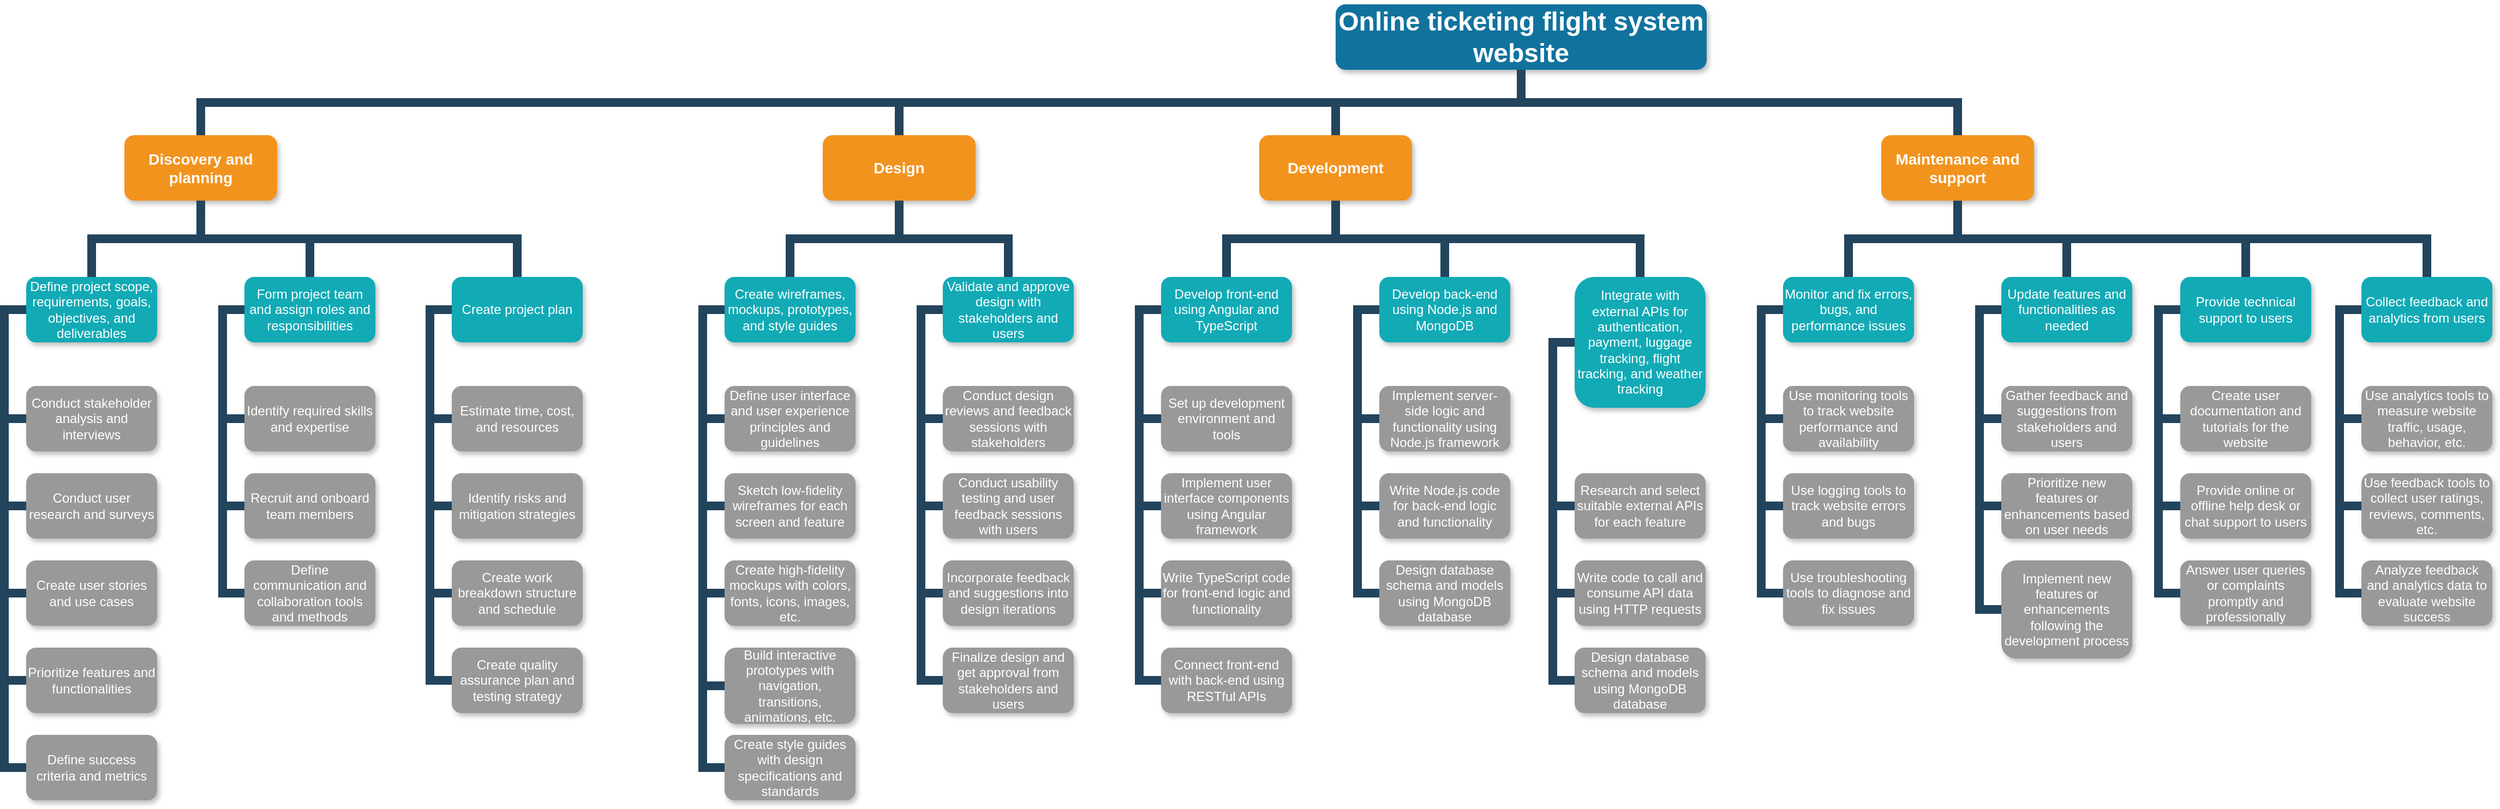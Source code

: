 <mxfile version="21.5.0" type="github">
  <diagram name="Page-1" id="64c3da0e-402f-94eb-ee01-a36477274f13">
    <mxGraphModel dx="1518" dy="679" grid="1" gridSize="10" guides="1" tooltips="1" connect="1" arrows="1" fold="1" page="1" pageScale="1" pageWidth="1169" pageHeight="826" background="none" math="0" shadow="0">
      <root>
        <mxCell id="0" />
        <mxCell id="1" parent="0" />
        <mxCell id="2" value="Online ticketing flight system website" style="whiteSpace=wrap;rounded=1;shadow=1;fillColor=#10739E;strokeColor=none;fontColor=#FFFFFF;fontStyle=1;fontSize=24" parent="1" vertex="1">
          <mxGeometry x="1250" y="48" width="340" height="60" as="geometry" />
        </mxCell>
        <mxCell id="3" value="Discovery and planning" style="whiteSpace=wrap;rounded=1;fillColor=#F2931E;strokeColor=none;shadow=1;fontColor=#FFFFFF;fontStyle=1;fontSize=14" parent="1" vertex="1">
          <mxGeometry x="140" y="168.0" width="140" height="60" as="geometry" />
        </mxCell>
        <mxCell id="4" value="Design" style="whiteSpace=wrap;rounded=1;fillColor=#F2931E;strokeColor=none;shadow=1;fontColor=#FFFFFF;fontStyle=1;fontSize=14" parent="1" vertex="1">
          <mxGeometry x="780" y="168.0" width="140" height="60" as="geometry" />
        </mxCell>
        <mxCell id="6" value="Development" style="whiteSpace=wrap;rounded=1;fillColor=#F2931E;strokeColor=none;shadow=1;fontColor=#FFFFFF;fontStyle=1;fontSize=14" parent="1" vertex="1">
          <mxGeometry x="1180" y="168.0" width="140" height="60" as="geometry" />
        </mxCell>
        <mxCell id="7" value="Maintenance and support" style="whiteSpace=wrap;rounded=1;fillColor=#F2931E;strokeColor=none;shadow=1;fontColor=#FFFFFF;fontStyle=1;fontSize=14" parent="1" vertex="1">
          <mxGeometry x="1750" y="168.0" width="140" height="60" as="geometry" />
        </mxCell>
        <mxCell id="10" value="Define project scope, requirements, goals, objectives, and deliverables" style="whiteSpace=wrap;rounded=1;fillColor=#12AAB5;strokeColor=none;shadow=1;fontColor=#FFFFFF;" parent="1" vertex="1">
          <mxGeometry x="50" y="298.0" width="120" height="60" as="geometry" />
        </mxCell>
        <mxCell id="12" value="Form project team and assign roles and responsibilities" style="whiteSpace=wrap;rounded=1;fillColor=#12AAB5;strokeColor=none;shadow=1;fontColor=#FFFFFF;" parent="1" vertex="1">
          <mxGeometry x="250" y="298.0" width="120" height="60" as="geometry" />
        </mxCell>
        <mxCell id="23" value="Conduct stakeholder analysis and interviews" style="whiteSpace=wrap;rounded=1;fillColor=#999999;strokeColor=none;shadow=1;fontColor=#FFFFFF;fontStyle=0" parent="1" vertex="1">
          <mxGeometry x="50.0" y="398.0" width="120" height="60" as="geometry" />
        </mxCell>
        <mxCell id="24" value="Conduct user research and surveys" style="whiteSpace=wrap;rounded=1;fillColor=#999999;strokeColor=none;shadow=1;fontColor=#FFFFFF;fontStyle=0" parent="1" vertex="1">
          <mxGeometry x="50.0" y="478.0" width="120" height="60" as="geometry" />
        </mxCell>
        <mxCell id="25" value="Create user stories and use cases" style="whiteSpace=wrap;rounded=1;fillColor=#999999;strokeColor=none;shadow=1;fontColor=#FFFFFF;fontStyle=0" parent="1" vertex="1">
          <mxGeometry x="50.0" y="558.0" width="120" height="60" as="geometry" />
        </mxCell>
        <mxCell id="26" value="Prioritize features and functionalities" style="whiteSpace=wrap;rounded=1;fillColor=#999999;strokeColor=none;shadow=1;fontColor=#FFFFFF;fontStyle=0" parent="1" vertex="1">
          <mxGeometry x="50.0" y="638.0" width="120" height="60" as="geometry" />
        </mxCell>
        <mxCell id="27" value="Define success criteria and metrics" style="whiteSpace=wrap;rounded=1;fillColor=#999999;strokeColor=none;shadow=1;fontColor=#FFFFFF;fontStyle=0" parent="1" vertex="1">
          <mxGeometry x="50.0" y="718.0" width="120" height="60" as="geometry" />
        </mxCell>
        <mxCell id="38" value="Identify required skills and expertise" style="whiteSpace=wrap;rounded=1;fillColor=#999999;strokeColor=none;shadow=1;fontColor=#FFFFFF;fontStyle=0" parent="1" vertex="1">
          <mxGeometry x="250.0" y="398.0" width="120" height="60" as="geometry" />
        </mxCell>
        <mxCell id="39" value="Recruit and onboard team members" style="whiteSpace=wrap;rounded=1;fillColor=#999999;strokeColor=none;shadow=1;fontColor=#FFFFFF;fontStyle=0" parent="1" vertex="1">
          <mxGeometry x="250.0" y="478.0" width="120" height="60" as="geometry" />
        </mxCell>
        <mxCell id="40" value="Define communication and collaboration tools and methods" style="whiteSpace=wrap;rounded=1;fillColor=#999999;strokeColor=none;shadow=1;fontColor=#FFFFFF;fontStyle=0" parent="1" vertex="1">
          <mxGeometry x="250.0" y="558.0" width="120" height="60" as="geometry" />
        </mxCell>
        <mxCell id="43" value="Create wireframes, mockups, prototypes, and style guides" style="whiteSpace=wrap;rounded=1;fillColor=#12AAB5;strokeColor=none;shadow=1;fontColor=#FFFFFF;" parent="1" vertex="1">
          <mxGeometry x="690.0" y="298.0" width="120" height="60" as="geometry" />
        </mxCell>
        <mxCell id="44" value="Validate and approve design with stakeholders and users" style="whiteSpace=wrap;rounded=1;fillColor=#12AAB5;strokeColor=none;shadow=1;fontColor=#FFFFFF;" parent="1" vertex="1">
          <mxGeometry x="890.0" y="298.0" width="120" height="60" as="geometry" />
        </mxCell>
        <mxCell id="45" value="Define user interface and user experience principles and guidelines" style="whiteSpace=wrap;rounded=1;fillColor=#999999;strokeColor=none;shadow=1;fontColor=#FFFFFF;fontStyle=0" parent="1" vertex="1">
          <mxGeometry x="690.0" y="398.0" width="120" height="60" as="geometry" />
        </mxCell>
        <mxCell id="46" value="Sketch low-fidelity wireframes for each screen and feature" style="whiteSpace=wrap;rounded=1;fillColor=#999999;strokeColor=none;shadow=1;fontColor=#FFFFFF;fontStyle=0" parent="1" vertex="1">
          <mxGeometry x="690.0" y="478.0" width="120" height="60" as="geometry" />
        </mxCell>
        <mxCell id="47" value="Create high-fidelity mockups with colors, fonts, icons, images, etc." style="whiteSpace=wrap;rounded=1;fillColor=#999999;strokeColor=none;shadow=1;fontColor=#FFFFFF;fontStyle=0" parent="1" vertex="1">
          <mxGeometry x="690.0" y="558.0" width="120" height="60" as="geometry" />
        </mxCell>
        <mxCell id="48" value="Build interactive prototypes with navigation, transitions, animations, etc." style="whiteSpace=wrap;rounded=1;fillColor=#999999;strokeColor=none;shadow=1;fontColor=#FFFFFF;fontStyle=0" parent="1" vertex="1">
          <mxGeometry x="690" y="638" width="120" height="70" as="geometry" />
        </mxCell>
        <mxCell id="49" value="Create style guides with design specifications and standards" style="whiteSpace=wrap;rounded=1;fillColor=#999999;strokeColor=none;shadow=1;fontColor=#FFFFFF;fontStyle=0" parent="1" vertex="1">
          <mxGeometry x="690.0" y="718.0" width="120" height="60" as="geometry" />
        </mxCell>
        <mxCell id="50" value="Conduct design reviews and feedback sessions with stakeholders" style="whiteSpace=wrap;rounded=1;fillColor=#999999;strokeColor=none;shadow=1;fontColor=#FFFFFF;fontStyle=0" parent="1" vertex="1">
          <mxGeometry x="890.0" y="398.0" width="120" height="60" as="geometry" />
        </mxCell>
        <mxCell id="51" value="Conduct usability testing and user feedback sessions with users" style="whiteSpace=wrap;rounded=1;fillColor=#999999;strokeColor=none;shadow=1;fontColor=#FFFFFF;fontStyle=0" parent="1" vertex="1">
          <mxGeometry x="890.0" y="478.0" width="120" height="60" as="geometry" />
        </mxCell>
        <mxCell id="52" value="Incorporate feedback and suggestions into design iterations" style="whiteSpace=wrap;rounded=1;fillColor=#999999;strokeColor=none;shadow=1;fontColor=#FFFFFF;fontStyle=0" parent="1" vertex="1">
          <mxGeometry x="890.0" y="558.0" width="120" height="60" as="geometry" />
        </mxCell>
        <mxCell id="53" value="Finalize design and get approval from stakeholders and users" style="whiteSpace=wrap;rounded=1;fillColor=#999999;strokeColor=none;shadow=1;fontColor=#FFFFFF;fontStyle=0" parent="1" vertex="1">
          <mxGeometry x="890.0" y="638.0" width="120" height="60" as="geometry" />
        </mxCell>
        <mxCell id="103" value="" style="edgeStyle=elbowEdgeStyle;elbow=vertical;rounded=0;fontColor=#000000;endArrow=none;endFill=0;strokeWidth=8;strokeColor=#23445D;" parent="1" source="3" target="10" edge="1">
          <mxGeometry width="100" height="100" relative="1" as="geometry">
            <mxPoint y="288" as="sourcePoint" />
            <mxPoint x="100" y="188" as="targetPoint" />
          </mxGeometry>
        </mxCell>
        <mxCell id="104" value="" style="edgeStyle=elbowEdgeStyle;elbow=vertical;rounded=0;fontColor=#000000;endArrow=none;endFill=0;strokeWidth=8;strokeColor=#23445D;" parent="1" source="3" target="12" edge="1">
          <mxGeometry width="100" height="100" relative="1" as="geometry">
            <mxPoint x="340" y="288" as="sourcePoint" />
            <mxPoint x="440" y="188" as="targetPoint" />
          </mxGeometry>
        </mxCell>
        <mxCell id="105" value="" style="edgeStyle=elbowEdgeStyle;elbow=horizontal;rounded=0;fontColor=#000000;endArrow=none;endFill=0;strokeWidth=8;strokeColor=#23445D;" parent="1" source="10" target="23" edge="1">
          <mxGeometry width="100" height="100" relative="1" as="geometry">
            <mxPoint x="-10" y="478" as="sourcePoint" />
            <mxPoint x="90" y="378" as="targetPoint" />
            <Array as="points">
              <mxPoint x="30" y="378" />
            </Array>
          </mxGeometry>
        </mxCell>
        <mxCell id="106" value="" style="edgeStyle=elbowEdgeStyle;elbow=horizontal;rounded=0;fontColor=#000000;endArrow=none;endFill=0;strokeWidth=8;strokeColor=#23445D;" parent="1" source="10" target="24" edge="1">
          <mxGeometry width="100" height="100" relative="1" as="geometry">
            <mxPoint x="60" y="338" as="sourcePoint" />
            <mxPoint x="60" y="438" as="targetPoint" />
            <Array as="points">
              <mxPoint x="30" y="398" />
            </Array>
          </mxGeometry>
        </mxCell>
        <mxCell id="107" value="" style="edgeStyle=elbowEdgeStyle;elbow=horizontal;rounded=0;fontColor=#000000;endArrow=none;endFill=0;strokeWidth=8;strokeColor=#23445D;" parent="1" source="10" target="27" edge="1">
          <mxGeometry width="100" height="100" relative="1" as="geometry">
            <mxPoint x="60" y="338" as="sourcePoint" />
            <mxPoint x="60" y="438" as="targetPoint" />
            <Array as="points">
              <mxPoint x="30" y="538" />
            </Array>
          </mxGeometry>
        </mxCell>
        <mxCell id="109" value="" style="edgeStyle=elbowEdgeStyle;elbow=horizontal;rounded=0;fontColor=#000000;endArrow=none;endFill=0;strokeWidth=8;strokeColor=#23445D;" parent="1" source="10" target="26" edge="1">
          <mxGeometry width="100" height="100" relative="1" as="geometry">
            <mxPoint x="80" y="358" as="sourcePoint" />
            <mxPoint x="80" y="458" as="targetPoint" />
            <Array as="points">
              <mxPoint x="30" y="408" />
            </Array>
          </mxGeometry>
        </mxCell>
        <mxCell id="110" value="" style="edgeStyle=elbowEdgeStyle;elbow=horizontal;rounded=0;fontColor=#000000;endArrow=none;endFill=0;strokeWidth=8;strokeColor=#23445D;" parent="1" source="10" target="25" edge="1">
          <mxGeometry width="100" height="100" relative="1" as="geometry">
            <mxPoint x="90" y="368" as="sourcePoint" />
            <mxPoint x="90" y="468" as="targetPoint" />
            <Array as="points">
              <mxPoint x="30" y="428" />
            </Array>
          </mxGeometry>
        </mxCell>
        <mxCell id="111" value="" style="edgeStyle=elbowEdgeStyle;elbow=horizontal;rounded=0;fontColor=#000000;endArrow=none;endFill=0;strokeWidth=8;strokeColor=#23445D;" parent="1" target="38" edge="1">
          <mxGeometry width="100" height="100" relative="1" as="geometry">
            <mxPoint x="240" y="328.0" as="sourcePoint" />
            <mxPoint x="240" y="428.0" as="targetPoint" />
            <Array as="points">
              <mxPoint x="230" y="378" />
            </Array>
          </mxGeometry>
        </mxCell>
        <mxCell id="112" value="" style="edgeStyle=elbowEdgeStyle;elbow=horizontal;rounded=0;fontColor=#000000;endArrow=none;endFill=0;strokeWidth=8;strokeColor=#23445D;" parent="1" source="12" target="39" edge="1">
          <mxGeometry width="100" height="100" relative="1" as="geometry">
            <mxPoint x="240" y="328.0" as="sourcePoint" />
            <mxPoint x="240" y="508.0" as="targetPoint" />
            <Array as="points">
              <mxPoint x="230" y="418" />
            </Array>
          </mxGeometry>
        </mxCell>
        <mxCell id="115" value="" style="edgeStyle=elbowEdgeStyle;elbow=horizontal;rounded=0;fontColor=#000000;endArrow=none;endFill=0;strokeWidth=8;strokeColor=#23445D;" parent="1" source="12" target="40" edge="1">
          <mxGeometry width="100" height="100" relative="1" as="geometry">
            <mxPoint x="240" y="328.0" as="sourcePoint" />
            <mxPoint x="240" y="588.0" as="targetPoint" />
            <Array as="points">
              <mxPoint x="230" y="458" />
            </Array>
          </mxGeometry>
        </mxCell>
        <mxCell id="116" value="" style="edgeStyle=elbowEdgeStyle;elbow=vertical;rounded=0;fontColor=#000000;endArrow=none;endFill=0;strokeWidth=8;strokeColor=#23445D;" parent="1" source="4" target="43" edge="1">
          <mxGeometry width="100" height="100" relative="1" as="geometry">
            <mxPoint x="490" y="238.0" as="sourcePoint" />
            <mxPoint x="390" y="308" as="targetPoint" />
          </mxGeometry>
        </mxCell>
        <mxCell id="117" value="" style="edgeStyle=elbowEdgeStyle;elbow=vertical;rounded=0;fontColor=#000000;endArrow=none;endFill=0;strokeWidth=8;strokeColor=#23445D;" parent="1" source="4" target="44" edge="1">
          <mxGeometry width="100" height="100" relative="1" as="geometry">
            <mxPoint x="490" y="238.0" as="sourcePoint" />
            <mxPoint x="590" y="308" as="targetPoint" />
          </mxGeometry>
        </mxCell>
        <mxCell id="118" value="" style="edgeStyle=elbowEdgeStyle;elbow=horizontal;rounded=0;fontColor=#000000;endArrow=none;endFill=0;strokeWidth=8;strokeColor=#23445D;" parent="1" source="43" target="45" edge="1">
          <mxGeometry width="100" height="100" relative="1" as="geometry">
            <mxPoint x="670" y="328.0" as="sourcePoint" />
            <mxPoint x="680.0" y="428" as="targetPoint" />
            <Array as="points">
              <mxPoint x="670" y="378" />
            </Array>
          </mxGeometry>
        </mxCell>
        <mxCell id="119" value="" style="edgeStyle=elbowEdgeStyle;elbow=horizontal;rounded=0;fontColor=#000000;endArrow=none;endFill=0;strokeWidth=8;strokeColor=#23445D;" parent="1" source="43" target="46" edge="1">
          <mxGeometry width="100" height="100" relative="1" as="geometry">
            <mxPoint x="680" y="328" as="sourcePoint" />
            <mxPoint x="680.0" y="508" as="targetPoint" />
            <Array as="points">
              <mxPoint x="670" y="418" />
            </Array>
          </mxGeometry>
        </mxCell>
        <mxCell id="120" value="" style="edgeStyle=elbowEdgeStyle;elbow=horizontal;rounded=0;fontColor=#000000;endArrow=none;endFill=0;strokeWidth=8;strokeColor=#23445D;" parent="1" source="43" target="49" edge="1">
          <mxGeometry width="100" height="100" relative="1" as="geometry">
            <mxPoint x="680" y="328" as="sourcePoint" />
            <mxPoint x="680" y="748" as="targetPoint" />
            <Array as="points">
              <mxPoint x="670" y="548" />
            </Array>
          </mxGeometry>
        </mxCell>
        <mxCell id="121" value="" style="edgeStyle=elbowEdgeStyle;elbow=horizontal;rounded=0;fontColor=#000000;endArrow=none;endFill=0;strokeWidth=8;strokeColor=#23445D;" parent="1" source="43" target="48" edge="1">
          <mxGeometry width="100" height="100" relative="1" as="geometry">
            <mxPoint x="680" y="328" as="sourcePoint" />
            <mxPoint x="680" y="668" as="targetPoint" />
            <Array as="points">
              <mxPoint x="670" y="498" />
            </Array>
          </mxGeometry>
        </mxCell>
        <mxCell id="122" value="" style="edgeStyle=elbowEdgeStyle;elbow=horizontal;rounded=0;fontColor=#000000;endArrow=none;endFill=0;strokeWidth=8;strokeColor=#23445D;" parent="1" source="43" target="47" edge="1">
          <mxGeometry width="100" height="100" relative="1" as="geometry">
            <mxPoint x="680" y="328" as="sourcePoint" />
            <mxPoint x="680.0" y="588" as="targetPoint" />
            <Array as="points">
              <mxPoint x="670" y="468" />
            </Array>
          </mxGeometry>
        </mxCell>
        <mxCell id="123" value="" style="edgeStyle=elbowEdgeStyle;elbow=horizontal;rounded=0;fontColor=#000000;endArrow=none;endFill=0;strokeWidth=8;strokeColor=#23445D;" parent="1" source="44" target="50" edge="1">
          <mxGeometry width="100" height="100" relative="1" as="geometry">
            <mxPoint x="860" y="328.0" as="sourcePoint" />
            <mxPoint x="870.0" y="428" as="targetPoint" />
            <Array as="points">
              <mxPoint x="870" y="378" />
            </Array>
          </mxGeometry>
        </mxCell>
        <mxCell id="124" value="" style="edgeStyle=elbowEdgeStyle;elbow=horizontal;rounded=0;fontColor=#000000;endArrow=none;endFill=0;strokeWidth=8;strokeColor=#23445D;" parent="1" source="44" target="51" edge="1">
          <mxGeometry width="100" height="100" relative="1" as="geometry">
            <mxPoint x="870" y="328" as="sourcePoint" />
            <mxPoint x="870.0" y="508" as="targetPoint" />
            <Array as="points">
              <mxPoint x="870" y="418" />
            </Array>
          </mxGeometry>
        </mxCell>
        <mxCell id="126" value="" style="edgeStyle=elbowEdgeStyle;elbow=horizontal;rounded=0;fontColor=#000000;endArrow=none;endFill=0;strokeWidth=8;strokeColor=#23445D;" parent="1" source="44" target="53" edge="1">
          <mxGeometry width="100" height="100" relative="1" as="geometry">
            <mxPoint x="870" y="328" as="sourcePoint" />
            <mxPoint x="870" y="668" as="targetPoint" />
            <Array as="points">
              <mxPoint x="870" y="498" />
            </Array>
          </mxGeometry>
        </mxCell>
        <mxCell id="127" value="" style="edgeStyle=elbowEdgeStyle;elbow=horizontal;rounded=0;fontColor=#000000;endArrow=none;endFill=0;strokeWidth=8;strokeColor=#23445D;" parent="1" source="44" target="52" edge="1">
          <mxGeometry width="100" height="100" relative="1" as="geometry">
            <mxPoint x="870" y="328" as="sourcePoint" />
            <mxPoint x="870.0" y="588" as="targetPoint" />
            <Array as="points">
              <mxPoint x="870" y="468" />
            </Array>
          </mxGeometry>
        </mxCell>
        <mxCell id="133" value="Develop front-end using Angular and TypeScript" style="whiteSpace=wrap;rounded=1;fillColor=#12AAB5;strokeColor=none;shadow=1;fontColor=#FFFFFF;" parent="1" vertex="1">
          <mxGeometry x="1090.0" y="298.0" width="120" height="60" as="geometry" />
        </mxCell>
        <mxCell id="134" value="Develop back-end using Node.js and MongoDB" style="whiteSpace=wrap;rounded=1;fillColor=#12AAB5;strokeColor=none;shadow=1;fontColor=#FFFFFF;" parent="1" vertex="1">
          <mxGeometry x="1290.0" y="298.0" width="120" height="60" as="geometry" />
        </mxCell>
        <mxCell id="135" value="Set up development environment and tools" style="whiteSpace=wrap;rounded=1;fillColor=#999999;strokeColor=none;shadow=1;fontColor=#FFFFFF;fontStyle=0" parent="1" vertex="1">
          <mxGeometry x="1090.0" y="398.0" width="120" height="60" as="geometry" />
        </mxCell>
        <mxCell id="136" value="Implement user interface components using Angular framework" style="whiteSpace=wrap;rounded=1;fillColor=#999999;strokeColor=none;shadow=1;fontColor=#FFFFFF;fontStyle=0" parent="1" vertex="1">
          <mxGeometry x="1090" y="478.0" width="120" height="60" as="geometry" />
        </mxCell>
        <mxCell id="137" value="Write TypeScript code for front-end logic and functionality" style="whiteSpace=wrap;rounded=1;fillColor=#999999;strokeColor=none;shadow=1;fontColor=#FFFFFF;fontStyle=0" parent="1" vertex="1">
          <mxGeometry x="1090.0" y="558.0" width="120" height="60" as="geometry" />
        </mxCell>
        <mxCell id="138" value="Connect front-end with back-end using RESTful APIs" style="whiteSpace=wrap;rounded=1;fillColor=#999999;strokeColor=none;shadow=1;fontColor=#FFFFFF;fontStyle=0" parent="1" vertex="1">
          <mxGeometry x="1090" y="638.0" width="120" height="60" as="geometry" />
        </mxCell>
        <mxCell id="140" value="Implement server-side logic and functionality using Node.js framework" style="whiteSpace=wrap;rounded=1;fillColor=#999999;strokeColor=none;shadow=1;fontColor=#FFFFFF;fontStyle=0" parent="1" vertex="1">
          <mxGeometry x="1290.0" y="398.0" width="120" height="60" as="geometry" />
        </mxCell>
        <mxCell id="141" value="Write Node.js code for back-end logic and functionality" style="whiteSpace=wrap;rounded=1;fillColor=#999999;strokeColor=none;shadow=1;fontColor=#FFFFFF;fontStyle=0" parent="1" vertex="1">
          <mxGeometry x="1290.0" y="478.0" width="120" height="60" as="geometry" />
        </mxCell>
        <mxCell id="142" value="Design database schema and models using MongoDB database" style="whiteSpace=wrap;rounded=1;fillColor=#999999;strokeColor=none;shadow=1;fontColor=#FFFFFF;fontStyle=0" parent="1" vertex="1">
          <mxGeometry x="1290.0" y="558.0" width="120" height="60" as="geometry" />
        </mxCell>
        <mxCell id="145" value="" style="edgeStyle=elbowEdgeStyle;elbow=horizontal;rounded=0;fontColor=#000000;endArrow=none;endFill=0;strokeWidth=8;strokeColor=#23445D;" parent="1" source="133" target="135" edge="1">
          <mxGeometry width="100" height="100" relative="1" as="geometry">
            <mxPoint x="1070" y="328.0" as="sourcePoint" />
            <mxPoint x="1080.0" y="428" as="targetPoint" />
            <Array as="points">
              <mxPoint x="1070" y="378" />
            </Array>
          </mxGeometry>
        </mxCell>
        <mxCell id="146" value="" style="edgeStyle=elbowEdgeStyle;elbow=horizontal;rounded=0;fontColor=#000000;endArrow=none;endFill=0;strokeWidth=8;strokeColor=#23445D;" parent="1" source="133" target="136" edge="1">
          <mxGeometry width="100" height="100" relative="1" as="geometry">
            <mxPoint x="1080" y="328" as="sourcePoint" />
            <mxPoint x="1080.0" y="508" as="targetPoint" />
            <Array as="points">
              <mxPoint x="1070" y="418" />
            </Array>
          </mxGeometry>
        </mxCell>
        <mxCell id="148" value="" style="edgeStyle=elbowEdgeStyle;elbow=horizontal;rounded=0;fontColor=#000000;endArrow=none;endFill=0;strokeWidth=8;strokeColor=#23445D;" parent="1" source="133" target="138" edge="1">
          <mxGeometry width="100" height="100" relative="1" as="geometry">
            <mxPoint x="1080" y="328" as="sourcePoint" />
            <mxPoint x="1080" y="668" as="targetPoint" />
            <Array as="points">
              <mxPoint x="1070" y="498" />
            </Array>
          </mxGeometry>
        </mxCell>
        <mxCell id="149" value="" style="edgeStyle=elbowEdgeStyle;elbow=horizontal;rounded=0;fontColor=#000000;endArrow=none;endFill=0;strokeWidth=8;strokeColor=#23445D;" parent="1" source="133" target="137" edge="1">
          <mxGeometry width="100" height="100" relative="1" as="geometry">
            <mxPoint x="1080" y="328" as="sourcePoint" />
            <mxPoint x="1080.0" y="588" as="targetPoint" />
            <Array as="points">
              <mxPoint x="1070" y="468" />
            </Array>
          </mxGeometry>
        </mxCell>
        <mxCell id="150" value="" style="edgeStyle=elbowEdgeStyle;elbow=horizontal;rounded=0;fontColor=#000000;endArrow=none;endFill=0;strokeWidth=8;strokeColor=#23445D;" parent="1" source="134" target="140" edge="1">
          <mxGeometry width="100" height="100" relative="1" as="geometry">
            <mxPoint x="1260" y="328.0" as="sourcePoint" />
            <mxPoint x="1270.0" y="428" as="targetPoint" />
            <Array as="points">
              <mxPoint x="1270" y="378" />
            </Array>
          </mxGeometry>
        </mxCell>
        <mxCell id="151" value="" style="edgeStyle=elbowEdgeStyle;elbow=horizontal;rounded=0;fontColor=#000000;endArrow=none;endFill=0;strokeWidth=8;strokeColor=#23445D;" parent="1" source="134" target="141" edge="1">
          <mxGeometry width="100" height="100" relative="1" as="geometry">
            <mxPoint x="1270" y="328" as="sourcePoint" />
            <mxPoint x="1270.0" y="508" as="targetPoint" />
            <Array as="points">
              <mxPoint x="1270" y="418" />
            </Array>
          </mxGeometry>
        </mxCell>
        <mxCell id="154" value="" style="edgeStyle=elbowEdgeStyle;elbow=horizontal;rounded=0;fontColor=#000000;endArrow=none;endFill=0;strokeWidth=8;strokeColor=#23445D;" parent="1" source="134" target="142" edge="1">
          <mxGeometry width="100" height="100" relative="1" as="geometry">
            <mxPoint x="1270" y="328" as="sourcePoint" />
            <mxPoint x="1270.0" y="588" as="targetPoint" />
            <Array as="points">
              <mxPoint x="1270" y="468" />
            </Array>
          </mxGeometry>
        </mxCell>
        <mxCell id="155" value="Monitor and fix errors, bugs, and performance issues" style="whiteSpace=wrap;rounded=1;fillColor=#12AAB5;strokeColor=none;shadow=1;fontColor=#FFFFFF;" parent="1" vertex="1">
          <mxGeometry x="1660.0" y="298.0" width="120" height="60" as="geometry" />
        </mxCell>
        <mxCell id="156" value="Update features and functionalities as needed" style="whiteSpace=wrap;rounded=1;fillColor=#12AAB5;strokeColor=none;shadow=1;fontColor=#FFFFFF;" parent="1" vertex="1">
          <mxGeometry x="1860.0" y="298.0" width="120" height="60" as="geometry" />
        </mxCell>
        <mxCell id="157" value="Use monitoring tools to track website performance and availability" style="whiteSpace=wrap;rounded=1;fillColor=#999999;strokeColor=none;shadow=1;fontColor=#FFFFFF;fontStyle=0" parent="1" vertex="1">
          <mxGeometry x="1660.0" y="398.0" width="120" height="60" as="geometry" />
        </mxCell>
        <mxCell id="158" value="Use logging tools to track website errors and bugs" style="whiteSpace=wrap;rounded=1;fillColor=#999999;strokeColor=none;shadow=1;fontColor=#FFFFFF;fontStyle=0" parent="1" vertex="1">
          <mxGeometry x="1660" y="478.0" width="120" height="60" as="geometry" />
        </mxCell>
        <mxCell id="159" value="Use troubleshooting tools to diagnose and fix issues" style="whiteSpace=wrap;rounded=1;fillColor=#999999;strokeColor=none;shadow=1;fontColor=#FFFFFF;fontStyle=0" parent="1" vertex="1">
          <mxGeometry x="1660.0" y="558.0" width="120" height="60" as="geometry" />
        </mxCell>
        <mxCell id="162" value="Gather feedback and suggestions from stakeholders and users" style="whiteSpace=wrap;rounded=1;fillColor=#999999;strokeColor=none;shadow=1;fontColor=#FFFFFF;fontStyle=0" parent="1" vertex="1">
          <mxGeometry x="1860.0" y="398.0" width="120" height="60" as="geometry" />
        </mxCell>
        <mxCell id="163" value="Prioritize new features or enhancements based on user needs" style="whiteSpace=wrap;rounded=1;fillColor=#999999;strokeColor=none;shadow=1;fontColor=#FFFFFF;fontStyle=0" parent="1" vertex="1">
          <mxGeometry x="1860.0" y="478.0" width="120" height="60" as="geometry" />
        </mxCell>
        <mxCell id="164" value="Implement new features or enhancements following the development process" style="whiteSpace=wrap;rounded=1;fillColor=#999999;strokeColor=none;shadow=1;fontColor=#FFFFFF;fontStyle=0" parent="1" vertex="1">
          <mxGeometry x="1860" y="558" width="120" height="90" as="geometry" />
        </mxCell>
        <mxCell id="167" value="" style="edgeStyle=elbowEdgeStyle;elbow=horizontal;rounded=0;fontColor=#000000;endArrow=none;endFill=0;strokeWidth=8;strokeColor=#23445D;" parent="1" source="155" target="157" edge="1">
          <mxGeometry width="100" height="100" relative="1" as="geometry">
            <mxPoint x="1640" y="328.0" as="sourcePoint" />
            <mxPoint x="1650.0" y="428.0" as="targetPoint" />
            <Array as="points">
              <mxPoint x="1640" y="378.0" />
            </Array>
          </mxGeometry>
        </mxCell>
        <mxCell id="168" value="" style="edgeStyle=elbowEdgeStyle;elbow=horizontal;rounded=0;fontColor=#000000;endArrow=none;endFill=0;strokeWidth=8;strokeColor=#23445D;" parent="1" source="155" target="158" edge="1">
          <mxGeometry width="100" height="100" relative="1" as="geometry">
            <mxPoint x="1650" y="328.0" as="sourcePoint" />
            <mxPoint x="1650.0" y="508.0" as="targetPoint" />
            <Array as="points">
              <mxPoint x="1640" y="418.0" />
            </Array>
          </mxGeometry>
        </mxCell>
        <mxCell id="171" value="" style="edgeStyle=elbowEdgeStyle;elbow=horizontal;rounded=0;fontColor=#000000;endArrow=none;endFill=0;strokeWidth=8;strokeColor=#23445D;" parent="1" source="155" target="159" edge="1">
          <mxGeometry width="100" height="100" relative="1" as="geometry">
            <mxPoint x="1650" y="328.0" as="sourcePoint" />
            <mxPoint x="1650.0" y="588.0" as="targetPoint" />
            <Array as="points">
              <mxPoint x="1640" y="468.0" />
            </Array>
          </mxGeometry>
        </mxCell>
        <mxCell id="172" value="" style="edgeStyle=elbowEdgeStyle;elbow=horizontal;rounded=0;fontColor=#000000;endArrow=none;endFill=0;strokeWidth=8;strokeColor=#23445D;" parent="1" source="156" target="162" edge="1">
          <mxGeometry width="100" height="100" relative="1" as="geometry">
            <mxPoint x="1830" y="328.0" as="sourcePoint" />
            <mxPoint x="1840.0" y="428.0" as="targetPoint" />
            <Array as="points">
              <mxPoint x="1840" y="378.0" />
            </Array>
          </mxGeometry>
        </mxCell>
        <mxCell id="173" value="" style="edgeStyle=elbowEdgeStyle;elbow=horizontal;rounded=0;fontColor=#000000;endArrow=none;endFill=0;strokeWidth=8;strokeColor=#23445D;" parent="1" source="156" target="163" edge="1">
          <mxGeometry width="100" height="100" relative="1" as="geometry">
            <mxPoint x="1840" y="328.0" as="sourcePoint" />
            <mxPoint x="1840.0" y="508.0" as="targetPoint" />
            <Array as="points">
              <mxPoint x="1840" y="418.0" />
            </Array>
          </mxGeometry>
        </mxCell>
        <mxCell id="176" value="" style="edgeStyle=elbowEdgeStyle;elbow=horizontal;rounded=0;fontColor=#000000;endArrow=none;endFill=0;strokeWidth=8;strokeColor=#23445D;" parent="1" source="156" target="164" edge="1">
          <mxGeometry width="100" height="100" relative="1" as="geometry">
            <mxPoint x="1840" y="328.0" as="sourcePoint" />
            <mxPoint x="1840.0" y="588.0" as="targetPoint" />
            <Array as="points">
              <mxPoint x="1840" y="468.0" />
            </Array>
          </mxGeometry>
        </mxCell>
        <mxCell id="221" value="" style="edgeStyle=elbowEdgeStyle;elbow=vertical;rounded=0;fontColor=#000000;endArrow=none;endFill=0;strokeWidth=8;strokeColor=#23445D;" parent="1" source="6" target="133" edge="1">
          <mxGeometry width="100" height="100" relative="1" as="geometry">
            <mxPoint x="1060" y="268" as="sourcePoint" />
            <mxPoint x="1160" y="168" as="targetPoint" />
          </mxGeometry>
        </mxCell>
        <mxCell id="222" value="" style="edgeStyle=elbowEdgeStyle;elbow=vertical;rounded=0;fontColor=#000000;endArrow=none;endFill=0;strokeWidth=8;strokeColor=#23445D;" parent="1" source="6" target="134" edge="1">
          <mxGeometry width="100" height="100" relative="1" as="geometry">
            <mxPoint x="1310" y="278" as="sourcePoint" />
            <mxPoint x="1410" y="178" as="targetPoint" />
          </mxGeometry>
        </mxCell>
        <mxCell id="223" value="" style="edgeStyle=elbowEdgeStyle;elbow=vertical;rounded=0;fontColor=#000000;endArrow=none;endFill=0;strokeWidth=8;strokeColor=#23445D;" parent="1" source="7" target="155" edge="1">
          <mxGeometry width="100" height="100" relative="1" as="geometry">
            <mxPoint x="1820" y="298" as="sourcePoint" />
            <mxPoint x="1720" y="188" as="targetPoint" />
          </mxGeometry>
        </mxCell>
        <mxCell id="224" value="" style="edgeStyle=elbowEdgeStyle;elbow=vertical;rounded=0;fontColor=#000000;endArrow=none;endFill=0;strokeWidth=8;strokeColor=#23445D;" parent="1" source="7" target="156" edge="1">
          <mxGeometry width="100" height="100" relative="1" as="geometry">
            <mxPoint x="1910" y="288" as="sourcePoint" />
            <mxPoint x="2010" y="188" as="targetPoint" />
          </mxGeometry>
        </mxCell>
        <mxCell id="229" value="" style="edgeStyle=elbowEdgeStyle;elbow=vertical;rounded=0;fontColor=#000000;endArrow=none;endFill=0;strokeWidth=8;strokeColor=#23445D;" parent="1" source="2" target="3" edge="1">
          <mxGeometry width="100" height="100" relative="1" as="geometry">
            <mxPoint x="790" y="138" as="sourcePoint" />
            <mxPoint x="890" y="38" as="targetPoint" />
          </mxGeometry>
        </mxCell>
        <mxCell id="230" value="" style="edgeStyle=elbowEdgeStyle;elbow=vertical;rounded=0;fontColor=#000000;endArrow=none;endFill=0;strokeWidth=8;strokeColor=#23445D;" parent="1" source="2" target="4" edge="1">
          <mxGeometry width="100" height="100" relative="1" as="geometry">
            <mxPoint x="800" y="148" as="sourcePoint" />
            <mxPoint x="900" y="48" as="targetPoint" />
          </mxGeometry>
        </mxCell>
        <mxCell id="231" value="" style="edgeStyle=elbowEdgeStyle;elbow=vertical;rounded=0;fontColor=#000000;endArrow=none;endFill=0;strokeWidth=8;strokeColor=#23445D;" parent="1" source="2" target="6" edge="1">
          <mxGeometry width="100" height="100" relative="1" as="geometry">
            <mxPoint x="810" y="158" as="sourcePoint" />
            <mxPoint x="910" y="58" as="targetPoint" />
          </mxGeometry>
        </mxCell>
        <mxCell id="232" value="" style="edgeStyle=elbowEdgeStyle;elbow=vertical;rounded=0;fontColor=#000000;endArrow=none;endFill=0;strokeWidth=8;strokeColor=#23445D;" parent="1" source="2" target="7" edge="1">
          <mxGeometry width="100" height="100" relative="1" as="geometry">
            <mxPoint x="820" y="168" as="sourcePoint" />
            <mxPoint x="920" y="68" as="targetPoint" />
          </mxGeometry>
        </mxCell>
        <mxCell id="mHlKdOslawolav47LWe9-241" value="Create project plan" style="whiteSpace=wrap;rounded=1;fillColor=#12AAB5;strokeColor=none;shadow=1;fontColor=#FFFFFF;" vertex="1" parent="1">
          <mxGeometry x="440" y="298.0" width="120" height="60" as="geometry" />
        </mxCell>
        <mxCell id="mHlKdOslawolav47LWe9-242" value="Estimate time, cost, and resources" style="whiteSpace=wrap;rounded=1;fillColor=#999999;strokeColor=none;shadow=1;fontColor=#FFFFFF;fontStyle=0" vertex="1" parent="1">
          <mxGeometry x="440.0" y="398.0" width="120" height="60" as="geometry" />
        </mxCell>
        <mxCell id="mHlKdOslawolav47LWe9-243" value="Identify risks and mitigation strategies" style="whiteSpace=wrap;rounded=1;fillColor=#999999;strokeColor=none;shadow=1;fontColor=#FFFFFF;fontStyle=0" vertex="1" parent="1">
          <mxGeometry x="440.0" y="478.0" width="120" height="60" as="geometry" />
        </mxCell>
        <mxCell id="mHlKdOslawolav47LWe9-244" value="Create work breakdown structure and schedule" style="whiteSpace=wrap;rounded=1;fillColor=#999999;strokeColor=none;shadow=1;fontColor=#FFFFFF;fontStyle=0" vertex="1" parent="1">
          <mxGeometry x="440.0" y="558.0" width="120" height="60" as="geometry" />
        </mxCell>
        <mxCell id="mHlKdOslawolav47LWe9-245" value="Create quality assurance plan and testing strategy" style="whiteSpace=wrap;rounded=1;fillColor=#999999;strokeColor=none;shadow=1;fontColor=#FFFFFF;fontStyle=0" vertex="1" parent="1">
          <mxGeometry x="440.0" y="638.0" width="120" height="60" as="geometry" />
        </mxCell>
        <mxCell id="mHlKdOslawolav47LWe9-247" value="" style="edgeStyle=elbowEdgeStyle;elbow=horizontal;rounded=0;fontColor=#000000;endArrow=none;endFill=0;strokeWidth=8;strokeColor=#23445D;" edge="1" parent="1" source="mHlKdOslawolav47LWe9-241" target="mHlKdOslawolav47LWe9-242">
          <mxGeometry width="100" height="100" relative="1" as="geometry">
            <mxPoint x="380" y="478" as="sourcePoint" />
            <mxPoint x="480" y="378" as="targetPoint" />
            <Array as="points">
              <mxPoint x="420" y="378" />
            </Array>
          </mxGeometry>
        </mxCell>
        <mxCell id="mHlKdOslawolav47LWe9-248" value="" style="edgeStyle=elbowEdgeStyle;elbow=horizontal;rounded=0;fontColor=#000000;endArrow=none;endFill=0;strokeWidth=8;strokeColor=#23445D;" edge="1" parent="1" source="mHlKdOslawolav47LWe9-241" target="mHlKdOslawolav47LWe9-243">
          <mxGeometry width="100" height="100" relative="1" as="geometry">
            <mxPoint x="450" y="338" as="sourcePoint" />
            <mxPoint x="450" y="438" as="targetPoint" />
            <Array as="points">
              <mxPoint x="420" y="398" />
            </Array>
          </mxGeometry>
        </mxCell>
        <mxCell id="mHlKdOslawolav47LWe9-250" value="" style="edgeStyle=elbowEdgeStyle;elbow=horizontal;rounded=0;fontColor=#000000;endArrow=none;endFill=0;strokeWidth=8;strokeColor=#23445D;" edge="1" parent="1" source="mHlKdOslawolav47LWe9-241" target="mHlKdOslawolav47LWe9-245">
          <mxGeometry width="100" height="100" relative="1" as="geometry">
            <mxPoint x="470" y="358" as="sourcePoint" />
            <mxPoint x="470" y="458" as="targetPoint" />
            <Array as="points">
              <mxPoint x="420" y="408" />
            </Array>
          </mxGeometry>
        </mxCell>
        <mxCell id="mHlKdOslawolav47LWe9-251" value="" style="edgeStyle=elbowEdgeStyle;elbow=horizontal;rounded=0;fontColor=#000000;endArrow=none;endFill=0;strokeWidth=8;strokeColor=#23445D;" edge="1" parent="1" source="mHlKdOslawolav47LWe9-241" target="mHlKdOslawolav47LWe9-244">
          <mxGeometry width="100" height="100" relative="1" as="geometry">
            <mxPoint x="480" y="368" as="sourcePoint" />
            <mxPoint x="480" y="468" as="targetPoint" />
            <Array as="points">
              <mxPoint x="420" y="428" />
            </Array>
          </mxGeometry>
        </mxCell>
        <mxCell id="mHlKdOslawolav47LWe9-253" value="" style="edgeStyle=elbowEdgeStyle;elbow=vertical;rounded=0;fontColor=#000000;endArrow=none;endFill=0;strokeWidth=8;strokeColor=#23445D;entryX=0.5;entryY=0;entryDx=0;entryDy=0;" edge="1" parent="1" target="mHlKdOslawolav47LWe9-241">
          <mxGeometry width="100" height="100" relative="1" as="geometry">
            <mxPoint x="210" y="228" as="sourcePoint" />
            <mxPoint x="310" y="298" as="targetPoint" />
          </mxGeometry>
        </mxCell>
        <mxCell id="mHlKdOslawolav47LWe9-255" value="Integrate with external APIs for authentication, payment, luggage tracking, flight tracking, and weather tracking" style="whiteSpace=wrap;rounded=1;fillColor=#12AAB5;strokeColor=none;shadow=1;fontColor=#FFFFFF;" vertex="1" parent="1">
          <mxGeometry x="1469" y="298" width="120" height="120" as="geometry" />
        </mxCell>
        <mxCell id="mHlKdOslawolav47LWe9-256" value="Research and select suitable external APIs for each feature" style="whiteSpace=wrap;rounded=1;fillColor=#999999;strokeColor=none;shadow=1;fontColor=#FFFFFF;fontStyle=0" vertex="1" parent="1">
          <mxGeometry x="1469.0" y="478.0" width="120" height="60" as="geometry" />
        </mxCell>
        <mxCell id="mHlKdOslawolav47LWe9-257" value="Write code to call and consume API data using HTTP requests" style="whiteSpace=wrap;rounded=1;fillColor=#999999;strokeColor=none;shadow=1;fontColor=#FFFFFF;fontStyle=0" vertex="1" parent="1">
          <mxGeometry x="1469.0" y="558.0" width="120" height="60" as="geometry" />
        </mxCell>
        <mxCell id="mHlKdOslawolav47LWe9-258" value="Design database schema and models using MongoDB database" style="whiteSpace=wrap;rounded=1;fillColor=#999999;strokeColor=none;shadow=1;fontColor=#FFFFFF;fontStyle=0" vertex="1" parent="1">
          <mxGeometry x="1469.0" y="638.0" width="120" height="60" as="geometry" />
        </mxCell>
        <mxCell id="mHlKdOslawolav47LWe9-259" value="" style="edgeStyle=elbowEdgeStyle;elbow=horizontal;rounded=0;fontColor=#000000;endArrow=none;endFill=0;strokeWidth=8;strokeColor=#23445D;exitX=0;exitY=0.5;exitDx=0;exitDy=0;" edge="1" parent="1" source="mHlKdOslawolav47LWe9-255" target="mHlKdOslawolav47LWe9-256">
          <mxGeometry width="100" height="100" relative="1" as="geometry">
            <mxPoint x="1439" y="328.0" as="sourcePoint" />
            <mxPoint x="1449.0" y="428" as="targetPoint" />
            <Array as="points">
              <mxPoint x="1449" y="378" />
            </Array>
          </mxGeometry>
        </mxCell>
        <mxCell id="mHlKdOslawolav47LWe9-260" value="" style="edgeStyle=elbowEdgeStyle;elbow=horizontal;rounded=0;fontColor=#000000;endArrow=none;endFill=0;strokeWidth=8;strokeColor=#23445D;exitX=0;exitY=0.5;exitDx=0;exitDy=0;" edge="1" parent="1" source="mHlKdOslawolav47LWe9-255" target="mHlKdOslawolav47LWe9-257">
          <mxGeometry width="100" height="100" relative="1" as="geometry">
            <mxPoint x="1449" y="328" as="sourcePoint" />
            <mxPoint x="1449.0" y="508" as="targetPoint" />
            <Array as="points">
              <mxPoint x="1449" y="418" />
            </Array>
          </mxGeometry>
        </mxCell>
        <mxCell id="mHlKdOslawolav47LWe9-261" value="" style="edgeStyle=elbowEdgeStyle;elbow=horizontal;rounded=0;fontColor=#000000;endArrow=none;endFill=0;strokeWidth=8;strokeColor=#23445D;" edge="1" parent="1" source="mHlKdOslawolav47LWe9-255" target="mHlKdOslawolav47LWe9-258">
          <mxGeometry width="100" height="100" relative="1" as="geometry">
            <mxPoint x="1449" y="328" as="sourcePoint" />
            <mxPoint x="1449.0" y="588" as="targetPoint" />
            <Array as="points">
              <mxPoint x="1449" y="468" />
            </Array>
          </mxGeometry>
        </mxCell>
        <mxCell id="mHlKdOslawolav47LWe9-262" value="" style="edgeStyle=elbowEdgeStyle;elbow=vertical;rounded=0;fontColor=#000000;endArrow=none;endFill=0;strokeWidth=8;strokeColor=#23445D;exitX=0.5;exitY=1;exitDx=0;exitDy=0;entryX=0.5;entryY=0;entryDx=0;entryDy=0;" edge="1" parent="1" source="6" target="mHlKdOslawolav47LWe9-255">
          <mxGeometry width="100" height="100" relative="1" as="geometry">
            <mxPoint x="1260" y="238" as="sourcePoint" />
            <mxPoint x="1360" y="308" as="targetPoint" />
          </mxGeometry>
        </mxCell>
        <mxCell id="mHlKdOslawolav47LWe9-263" value="Provide technical support to users" style="whiteSpace=wrap;rounded=1;fillColor=#12AAB5;strokeColor=none;shadow=1;fontColor=#FFFFFF;" vertex="1" parent="1">
          <mxGeometry x="2024.0" y="298.0" width="120" height="60" as="geometry" />
        </mxCell>
        <mxCell id="mHlKdOslawolav47LWe9-264" value="Create user documentation and tutorials for the website" style="whiteSpace=wrap;rounded=1;fillColor=#999999;strokeColor=none;shadow=1;fontColor=#FFFFFF;fontStyle=0" vertex="1" parent="1">
          <mxGeometry x="2024.0" y="398.0" width="120" height="60" as="geometry" />
        </mxCell>
        <mxCell id="mHlKdOslawolav47LWe9-265" value="Provide online or offline help desk or chat support to users" style="whiteSpace=wrap;rounded=1;fillColor=#999999;strokeColor=none;shadow=1;fontColor=#FFFFFF;fontStyle=0" vertex="1" parent="1">
          <mxGeometry x="2024.0" y="478.0" width="120" height="60" as="geometry" />
        </mxCell>
        <mxCell id="mHlKdOslawolav47LWe9-266" value="Answer user queries or complaints promptly and professionally" style="whiteSpace=wrap;rounded=1;fillColor=#999999;strokeColor=none;shadow=1;fontColor=#FFFFFF;fontStyle=0" vertex="1" parent="1">
          <mxGeometry x="2024.0" y="558.0" width="120" height="60" as="geometry" />
        </mxCell>
        <mxCell id="mHlKdOslawolav47LWe9-269" value="" style="edgeStyle=elbowEdgeStyle;elbow=horizontal;rounded=0;fontColor=#000000;endArrow=none;endFill=0;strokeWidth=8;strokeColor=#23445D;" edge="1" parent="1" source="mHlKdOslawolav47LWe9-263" target="mHlKdOslawolav47LWe9-264">
          <mxGeometry width="100" height="100" relative="1" as="geometry">
            <mxPoint x="1994" y="328.0" as="sourcePoint" />
            <mxPoint x="2004.0" y="428.0" as="targetPoint" />
            <Array as="points">
              <mxPoint x="2004" y="378.0" />
            </Array>
          </mxGeometry>
        </mxCell>
        <mxCell id="mHlKdOslawolav47LWe9-270" value="" style="edgeStyle=elbowEdgeStyle;elbow=horizontal;rounded=0;fontColor=#000000;endArrow=none;endFill=0;strokeWidth=8;strokeColor=#23445D;" edge="1" parent="1" source="mHlKdOslawolav47LWe9-263" target="mHlKdOslawolav47LWe9-265">
          <mxGeometry width="100" height="100" relative="1" as="geometry">
            <mxPoint x="2004" y="328.0" as="sourcePoint" />
            <mxPoint x="2004.0" y="508.0" as="targetPoint" />
            <Array as="points">
              <mxPoint x="2004" y="418.0" />
            </Array>
          </mxGeometry>
        </mxCell>
        <mxCell id="mHlKdOslawolav47LWe9-273" value="" style="edgeStyle=elbowEdgeStyle;elbow=horizontal;rounded=0;fontColor=#000000;endArrow=none;endFill=0;strokeWidth=8;strokeColor=#23445D;" edge="1" parent="1" source="mHlKdOslawolav47LWe9-263" target="mHlKdOslawolav47LWe9-266">
          <mxGeometry width="100" height="100" relative="1" as="geometry">
            <mxPoint x="2004" y="328.0" as="sourcePoint" />
            <mxPoint x="2004.0" y="588.0" as="targetPoint" />
            <Array as="points">
              <mxPoint x="2004" y="468.0" />
            </Array>
          </mxGeometry>
        </mxCell>
        <mxCell id="mHlKdOslawolav47LWe9-274" value="" style="edgeStyle=elbowEdgeStyle;elbow=vertical;rounded=0;fontColor=#000000;endArrow=none;endFill=0;strokeWidth=8;strokeColor=#23445D;exitX=0.5;exitY=1;exitDx=0;exitDy=0;entryX=0.5;entryY=0;entryDx=0;entryDy=0;" edge="1" parent="1" source="7" target="mHlKdOslawolav47LWe9-263">
          <mxGeometry width="100" height="100" relative="1" as="geometry">
            <mxPoint x="1830" y="238" as="sourcePoint" />
            <mxPoint x="1930" y="308" as="targetPoint" />
          </mxGeometry>
        </mxCell>
        <mxCell id="mHlKdOslawolav47LWe9-276" value="Collect feedback and analytics from users" style="whiteSpace=wrap;rounded=1;fillColor=#12AAB5;strokeColor=none;shadow=1;fontColor=#FFFFFF;" vertex="1" parent="1">
          <mxGeometry x="2190" y="298.0" width="120" height="60" as="geometry" />
        </mxCell>
        <mxCell id="mHlKdOslawolav47LWe9-277" value="Use analytics tools to measure website traffic, usage, behavior, etc." style="whiteSpace=wrap;rounded=1;fillColor=#999999;strokeColor=none;shadow=1;fontColor=#FFFFFF;fontStyle=0" vertex="1" parent="1">
          <mxGeometry x="2190.0" y="398.0" width="120" height="60" as="geometry" />
        </mxCell>
        <mxCell id="mHlKdOslawolav47LWe9-278" value="Use feedback tools to collect user ratings, reviews, comments, etc." style="whiteSpace=wrap;rounded=1;fillColor=#999999;strokeColor=none;shadow=1;fontColor=#FFFFFF;fontStyle=0" vertex="1" parent="1">
          <mxGeometry x="2190.0" y="478.0" width="120" height="60" as="geometry" />
        </mxCell>
        <mxCell id="mHlKdOslawolav47LWe9-279" value="Analyze feedback and analytics data to evaluate website success" style="whiteSpace=wrap;rounded=1;fillColor=#999999;strokeColor=none;shadow=1;fontColor=#FFFFFF;fontStyle=0" vertex="1" parent="1">
          <mxGeometry x="2190.0" y="558.0" width="120" height="60" as="geometry" />
        </mxCell>
        <mxCell id="mHlKdOslawolav47LWe9-280" value="" style="edgeStyle=elbowEdgeStyle;elbow=horizontal;rounded=0;fontColor=#000000;endArrow=none;endFill=0;strokeWidth=8;strokeColor=#23445D;" edge="1" parent="1" source="mHlKdOslawolav47LWe9-276" target="mHlKdOslawolav47LWe9-277">
          <mxGeometry width="100" height="100" relative="1" as="geometry">
            <mxPoint x="2160" y="328.0" as="sourcePoint" />
            <mxPoint x="2170.0" y="428.0" as="targetPoint" />
            <Array as="points">
              <mxPoint x="2170" y="378.0" />
            </Array>
          </mxGeometry>
        </mxCell>
        <mxCell id="mHlKdOslawolav47LWe9-281" value="" style="edgeStyle=elbowEdgeStyle;elbow=horizontal;rounded=0;fontColor=#000000;endArrow=none;endFill=0;strokeWidth=8;strokeColor=#23445D;" edge="1" parent="1" source="mHlKdOslawolav47LWe9-276" target="mHlKdOslawolav47LWe9-278">
          <mxGeometry width="100" height="100" relative="1" as="geometry">
            <mxPoint x="2170" y="328.0" as="sourcePoint" />
            <mxPoint x="2170" y="508.0" as="targetPoint" />
            <Array as="points">
              <mxPoint x="2170" y="418.0" />
            </Array>
          </mxGeometry>
        </mxCell>
        <mxCell id="mHlKdOslawolav47LWe9-282" value="" style="edgeStyle=elbowEdgeStyle;elbow=horizontal;rounded=0;fontColor=#000000;endArrow=none;endFill=0;strokeWidth=8;strokeColor=#23445D;" edge="1" parent="1" source="mHlKdOslawolav47LWe9-276" target="mHlKdOslawolav47LWe9-279">
          <mxGeometry width="100" height="100" relative="1" as="geometry">
            <mxPoint x="2170" y="328.0" as="sourcePoint" />
            <mxPoint x="2170" y="588.0" as="targetPoint" />
            <Array as="points">
              <mxPoint x="2170" y="468.0" />
            </Array>
          </mxGeometry>
        </mxCell>
        <mxCell id="mHlKdOslawolav47LWe9-283" value="" style="edgeStyle=elbowEdgeStyle;elbow=vertical;rounded=0;fontColor=#000000;endArrow=none;endFill=0;strokeWidth=8;strokeColor=#23445D;exitX=0.5;exitY=1;exitDx=0;exitDy=0;entryX=0.5;entryY=0;entryDx=0;entryDy=0;" edge="1" parent="1" source="7" target="mHlKdOslawolav47LWe9-276">
          <mxGeometry width="100" height="100" relative="1" as="geometry">
            <mxPoint x="1830" y="238" as="sourcePoint" />
            <mxPoint x="2094" y="308" as="targetPoint" />
          </mxGeometry>
        </mxCell>
      </root>
    </mxGraphModel>
  </diagram>
</mxfile>
